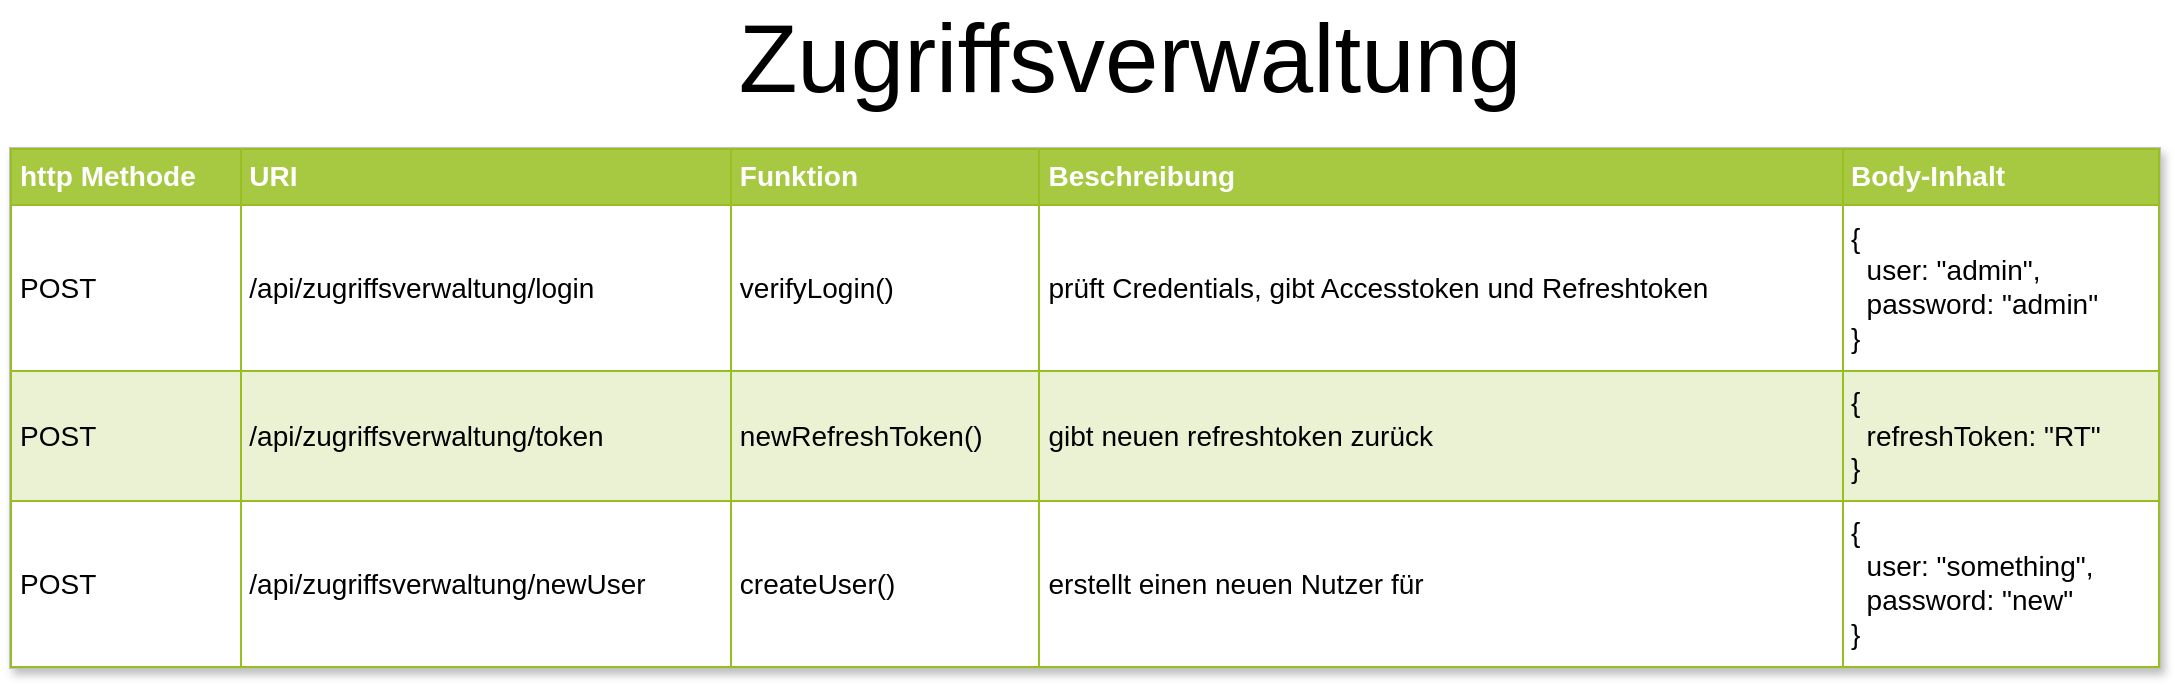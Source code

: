 <mxfile version="14.2.6" type="github">
  <diagram name="Page-1" id="bd83a815-5ea8-2e97-e5ec-87c9f400f2fa">
    <mxGraphModel dx="1422" dy="791" grid="1" gridSize="10" guides="1" tooltips="1" connect="1" arrows="1" fold="1" page="1" pageScale="1.5" pageWidth="1169" pageHeight="826" background="#ffffff" math="0" shadow="0">
      <root>
        <mxCell id="0" style=";html=1;" />
        <mxCell id="1" style=";html=1;" parent="0" />
        <mxCell id="1516e18e63f93b96-1" value="&lt;table style=&quot;width: 100% ; height: 100% ; border-collapse: collapse&quot; width=&quot;100%&quot; cellpadding=&quot;4&quot; border=&quot;1&quot;&gt;&lt;tbody&gt;&lt;tr style=&quot;background-color: #a7c942 ; color: #ffffff ; border: 1px solid #98bf21&quot;&gt;&lt;th&gt;http Methode&lt;/th&gt;&lt;th&gt;URI&lt;br&gt;&lt;/th&gt;&lt;th&gt;Funktion&lt;/th&gt;&lt;th&gt;Beschreibung&lt;/th&gt;&lt;td&gt;&lt;b&gt;Body-Inhalt&lt;/b&gt;&lt;br&gt;&lt;/td&gt;&lt;/tr&gt;&lt;tr style=&quot;border: 1px solid #98bf21&quot;&gt;&lt;td&gt;POST&lt;br&gt;&lt;/td&gt;&lt;td&gt;/api/zugriffsverwaltung/login&lt;br&gt;&lt;/td&gt;&lt;td&gt;verifyLogin()&lt;br&gt;&lt;/td&gt;&lt;td&gt;prüft Credentials, gibt Accesstoken und Refreshtoken&lt;br&gt;&lt;/td&gt;&lt;td&gt;{&lt;br&gt;&amp;nbsp; user: &quot;admin&quot;,&lt;br&gt;&amp;nbsp; password: &quot;admin&quot;&lt;br&gt;}&lt;br&gt;&lt;/td&gt;&lt;/tr&gt;&lt;tr style=&quot;background-color: #eaf2d3 ; border: 1px solid #98bf21&quot;&gt;&lt;td&gt;POST&lt;br&gt;&lt;/td&gt;&lt;td&gt;/api/zugriffsverwaltung/token&lt;/td&gt;&lt;td&gt;newRefreshToken()&lt;br&gt;&lt;/td&gt;&lt;td&gt;gibt neuen refreshtoken zurück&lt;br&gt;&lt;/td&gt;&lt;td&gt;{&lt;br&gt;&amp;nbsp; refreshToken: &quot;RT&quot;&lt;br&gt;}&lt;/td&gt;&lt;/tr&gt;&lt;tr style=&quot;border: 1px solid #98bf21&quot;&gt;&lt;td&gt;POST&lt;br&gt;&lt;/td&gt;&lt;td&gt;/api/zugriffsverwaltung/newUser&lt;/td&gt;&lt;td&gt;createUser()&lt;br&gt;&lt;/td&gt;&lt;td&gt;erstellt einen neuen Nutzer für&lt;br&gt;&lt;/td&gt;&lt;td&gt;{&lt;br&gt;&amp;nbsp; user: &quot;something&quot;,&lt;br&gt;&amp;nbsp; password: &quot;new&quot;&lt;br&gt;}&lt;/td&gt;&lt;/tr&gt;&lt;/tbody&gt;&lt;/table&gt;" style="text;html=1;strokeColor=#c0c0c0;fillColor=#ffffff;overflow=fill;rounded=0;shadow=1;fontSize=14;fontColor=#000000;" parent="1" vertex="1">
          <mxGeometry x="180" y="270" width="1075" height="260" as="geometry" />
        </mxCell>
        <mxCell id="fNutxt6jnyIekaHuC7iD-2" value="&lt;font style=&quot;font-size: 48px&quot;&gt;Zugriffsverwaltung&lt;/font&gt;" style="text;html=1;strokeColor=none;fillColor=none;align=center;verticalAlign=middle;whiteSpace=wrap;rounded=0;" parent="1" vertex="1">
          <mxGeometry x="660" y="210" width="160" height="30" as="geometry" />
        </mxCell>
      </root>
    </mxGraphModel>
  </diagram>
</mxfile>

